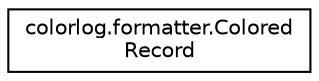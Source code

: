 digraph "Graphical Class Hierarchy"
{
 // LATEX_PDF_SIZE
  edge [fontname="Helvetica",fontsize="10",labelfontname="Helvetica",labelfontsize="10"];
  node [fontname="Helvetica",fontsize="10",shape=record];
  rankdir="LR";
  Node0 [label="colorlog.formatter.Colored\lRecord",height=0.2,width=0.4,color="black", fillcolor="white", style="filled",URL="$classcolorlog_1_1formatter_1_1ColoredRecord.html",tooltip=" "];
}

